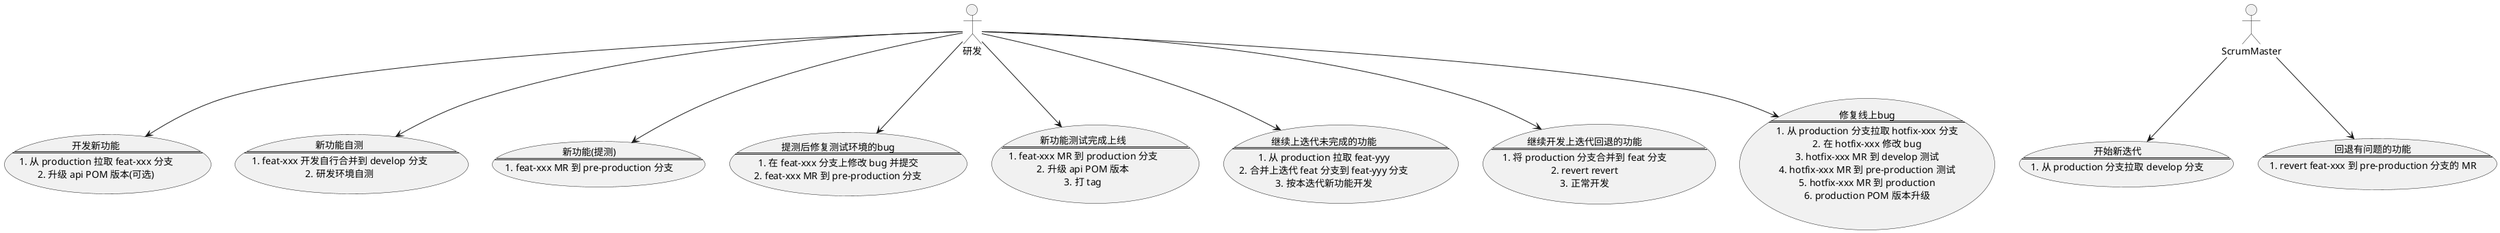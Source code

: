 @startuml
' actors
:研发: as developer
:ScrumMaster: as master

' usecases
usecase sprint_begin as "开始新迭代
==
1. 从 production 分支拉取 develop 分支
"

usecase new_feature as "开发新功能
==
1. 从 production 拉取 feat-xxx 分支
2. 升级 api POM 版本(可选)
"

usecase new_feature_self_testing as "新功能自测
==
1. feat-xxx 开发自行合并到 develop 分支
2. 研发环境自测
"

usecase new_feature_code_complete as "新功能(提测)
==
1. feat-xxx MR 到 pre-production 分支
'2. 升级 POM 版本
"

usecase fix_test_bugfix as "提测后修复测试环境的bug
==
1. 在 feat-xxx 分支上修改 bug 并提交
2. feat-xxx MR 到 pre-production 分支
"

usecase new_feature_test_complete as "新功能测试完成上线
==
1. feat-xxx MR 到 production 分支
2. 升级 api POM 版本
3. 打 tag
"

usecase resume_last_sprint_feat as "继续上迭代未完成的功能
==
1. 从 production 拉取 feat-yyy
2. 合并上迭代 feat 分支到 feat-yyy 分支
3. 按本迭代新功能开发
"

usecase revert_feat as "回退有问题的功能
==
1. revert feat-xxx 到 pre-production 分支的 MR
"

usecase resume_reverted_feat as "继续开发上迭代回退的功能
==
1. 将 production 分支合并到 feat 分支
2. revert revert
3. 正常开发
"

usecase hotfix as "修复线上bug
==
1. 从 production 分支拉取 hotfix-xxx 分支
2. 在 hotfix-xxx 修改 bug
3. hotfix-xxx MR 到 develop 测试
4. hotfix-xxx MR 到 pre-production 测试
5. hotfix-xxx MR 到 production
6. production POM 版本升级
"

' connections
master --> sprint_begin
master --> revert_feat

developer --> new_feature
developer --> new_feature_self_testing
developer --> new_feature_code_complete
developer --> fix_test_bugfix
developer --> new_feature_test_complete
developer --> resume_last_sprint_feat
developer --> resume_reverted_feat
developer --> hotfix

@enduml
